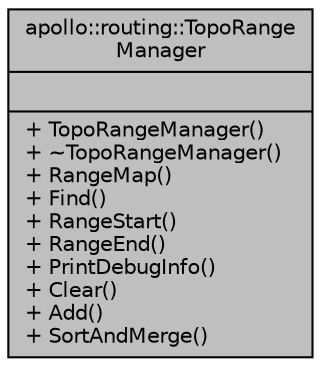 digraph "apollo::routing::TopoRangeManager"
{
  edge [fontname="Helvetica",fontsize="10",labelfontname="Helvetica",labelfontsize="10"];
  node [fontname="Helvetica",fontsize="10",shape=record];
  Node1 [label="{apollo::routing::TopoRange\lManager\n||+ TopoRangeManager()\l+ ~TopoRangeManager()\l+ RangeMap()\l+ Find()\l+ RangeStart()\l+ RangeEnd()\l+ PrintDebugInfo()\l+ Clear()\l+ Add()\l+ SortAndMerge()\l}",height=0.2,width=0.4,color="black", fillcolor="grey75", style="filled" fontcolor="black"];
}
